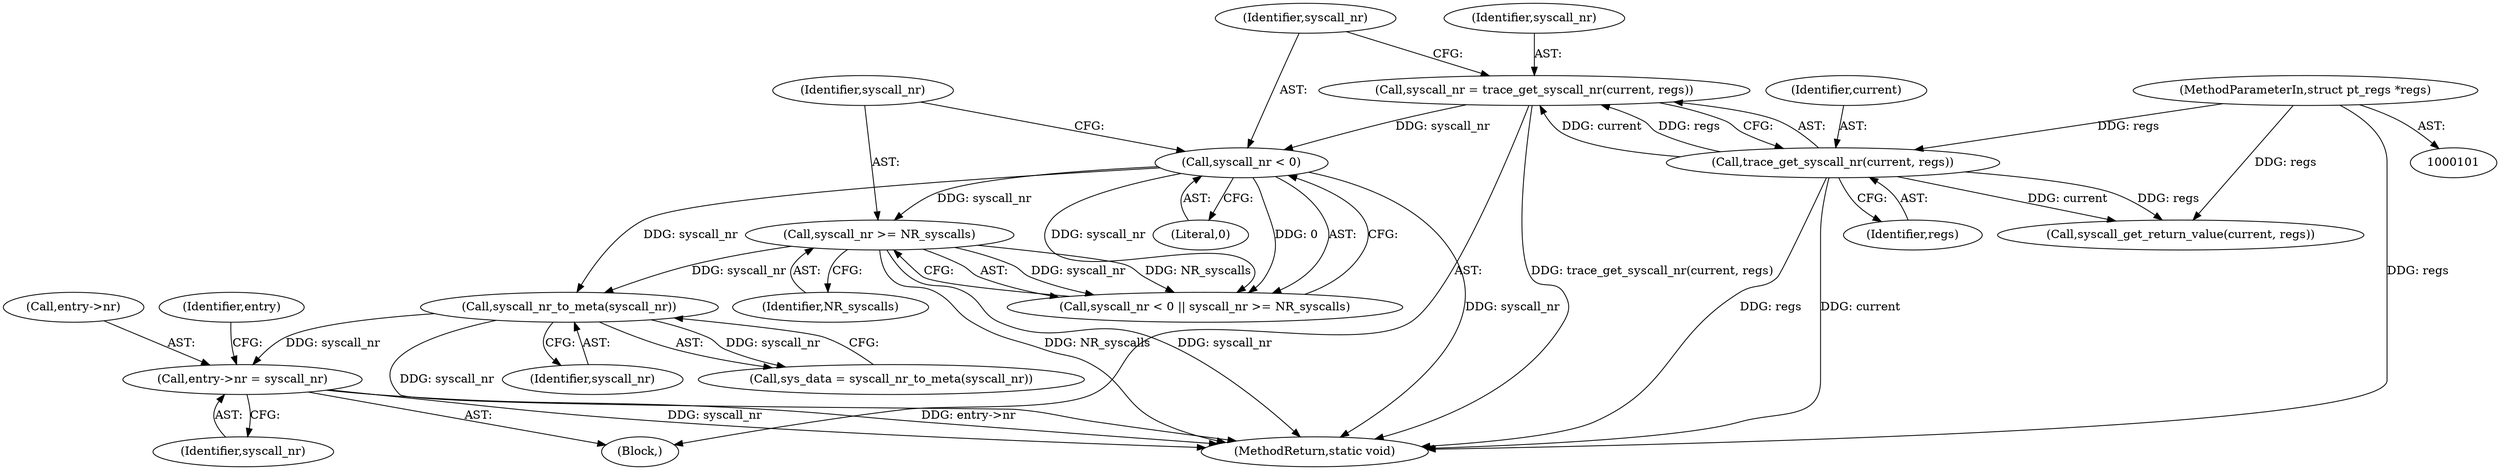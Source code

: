 digraph "0_linux_086ba77a6db00ed858ff07451bedee197df868c9_0@pointer" {
"1000192" [label="(Call,entry->nr = syscall_nr)"];
"1000150" [label="(Call,syscall_nr_to_meta(syscall_nr))"];
"1000125" [label="(Call,syscall_nr < 0)"];
"1000118" [label="(Call,syscall_nr = trace_get_syscall_nr(current, regs))"];
"1000120" [label="(Call,trace_get_syscall_nr(current, regs))"];
"1000103" [label="(MethodParameterIn,struct pt_regs *regs)"];
"1000128" [label="(Call,syscall_nr >= NR_syscalls)"];
"1000124" [label="(Call,syscall_nr < 0 || syscall_nr >= NR_syscalls)"];
"1000192" [label="(Call,entry->nr = syscall_nr)"];
"1000128" [label="(Call,syscall_nr >= NR_syscalls)"];
"1000150" [label="(Call,syscall_nr_to_meta(syscall_nr))"];
"1000118" [label="(Call,syscall_nr = trace_get_syscall_nr(current, regs))"];
"1000125" [label="(Call,syscall_nr < 0)"];
"1000119" [label="(Identifier,syscall_nr)"];
"1000120" [label="(Call,trace_get_syscall_nr(current, regs))"];
"1000105" [label="(Block,)"];
"1000129" [label="(Identifier,syscall_nr)"];
"1000211" [label="(MethodReturn,static void)"];
"1000127" [label="(Literal,0)"];
"1000126" [label="(Identifier,syscall_nr)"];
"1000130" [label="(Identifier,NR_syscalls)"];
"1000201" [label="(Call,syscall_get_return_value(current, regs))"];
"1000199" [label="(Identifier,entry)"];
"1000103" [label="(MethodParameterIn,struct pt_regs *regs)"];
"1000121" [label="(Identifier,current)"];
"1000196" [label="(Identifier,syscall_nr)"];
"1000148" [label="(Call,sys_data = syscall_nr_to_meta(syscall_nr))"];
"1000122" [label="(Identifier,regs)"];
"1000193" [label="(Call,entry->nr)"];
"1000151" [label="(Identifier,syscall_nr)"];
"1000192" -> "1000105"  [label="AST: "];
"1000192" -> "1000196"  [label="CFG: "];
"1000193" -> "1000192"  [label="AST: "];
"1000196" -> "1000192"  [label="AST: "];
"1000199" -> "1000192"  [label="CFG: "];
"1000192" -> "1000211"  [label="DDG: entry->nr"];
"1000192" -> "1000211"  [label="DDG: syscall_nr"];
"1000150" -> "1000192"  [label="DDG: syscall_nr"];
"1000150" -> "1000148"  [label="AST: "];
"1000150" -> "1000151"  [label="CFG: "];
"1000151" -> "1000150"  [label="AST: "];
"1000148" -> "1000150"  [label="CFG: "];
"1000150" -> "1000211"  [label="DDG: syscall_nr"];
"1000150" -> "1000148"  [label="DDG: syscall_nr"];
"1000125" -> "1000150"  [label="DDG: syscall_nr"];
"1000128" -> "1000150"  [label="DDG: syscall_nr"];
"1000125" -> "1000124"  [label="AST: "];
"1000125" -> "1000127"  [label="CFG: "];
"1000126" -> "1000125"  [label="AST: "];
"1000127" -> "1000125"  [label="AST: "];
"1000129" -> "1000125"  [label="CFG: "];
"1000124" -> "1000125"  [label="CFG: "];
"1000125" -> "1000211"  [label="DDG: syscall_nr"];
"1000125" -> "1000124"  [label="DDG: syscall_nr"];
"1000125" -> "1000124"  [label="DDG: 0"];
"1000118" -> "1000125"  [label="DDG: syscall_nr"];
"1000125" -> "1000128"  [label="DDG: syscall_nr"];
"1000118" -> "1000105"  [label="AST: "];
"1000118" -> "1000120"  [label="CFG: "];
"1000119" -> "1000118"  [label="AST: "];
"1000120" -> "1000118"  [label="AST: "];
"1000126" -> "1000118"  [label="CFG: "];
"1000118" -> "1000211"  [label="DDG: trace_get_syscall_nr(current, regs)"];
"1000120" -> "1000118"  [label="DDG: current"];
"1000120" -> "1000118"  [label="DDG: regs"];
"1000120" -> "1000122"  [label="CFG: "];
"1000121" -> "1000120"  [label="AST: "];
"1000122" -> "1000120"  [label="AST: "];
"1000120" -> "1000211"  [label="DDG: current"];
"1000120" -> "1000211"  [label="DDG: regs"];
"1000103" -> "1000120"  [label="DDG: regs"];
"1000120" -> "1000201"  [label="DDG: current"];
"1000120" -> "1000201"  [label="DDG: regs"];
"1000103" -> "1000101"  [label="AST: "];
"1000103" -> "1000211"  [label="DDG: regs"];
"1000103" -> "1000201"  [label="DDG: regs"];
"1000128" -> "1000124"  [label="AST: "];
"1000128" -> "1000130"  [label="CFG: "];
"1000129" -> "1000128"  [label="AST: "];
"1000130" -> "1000128"  [label="AST: "];
"1000124" -> "1000128"  [label="CFG: "];
"1000128" -> "1000211"  [label="DDG: NR_syscalls"];
"1000128" -> "1000211"  [label="DDG: syscall_nr"];
"1000128" -> "1000124"  [label="DDG: syscall_nr"];
"1000128" -> "1000124"  [label="DDG: NR_syscalls"];
}

